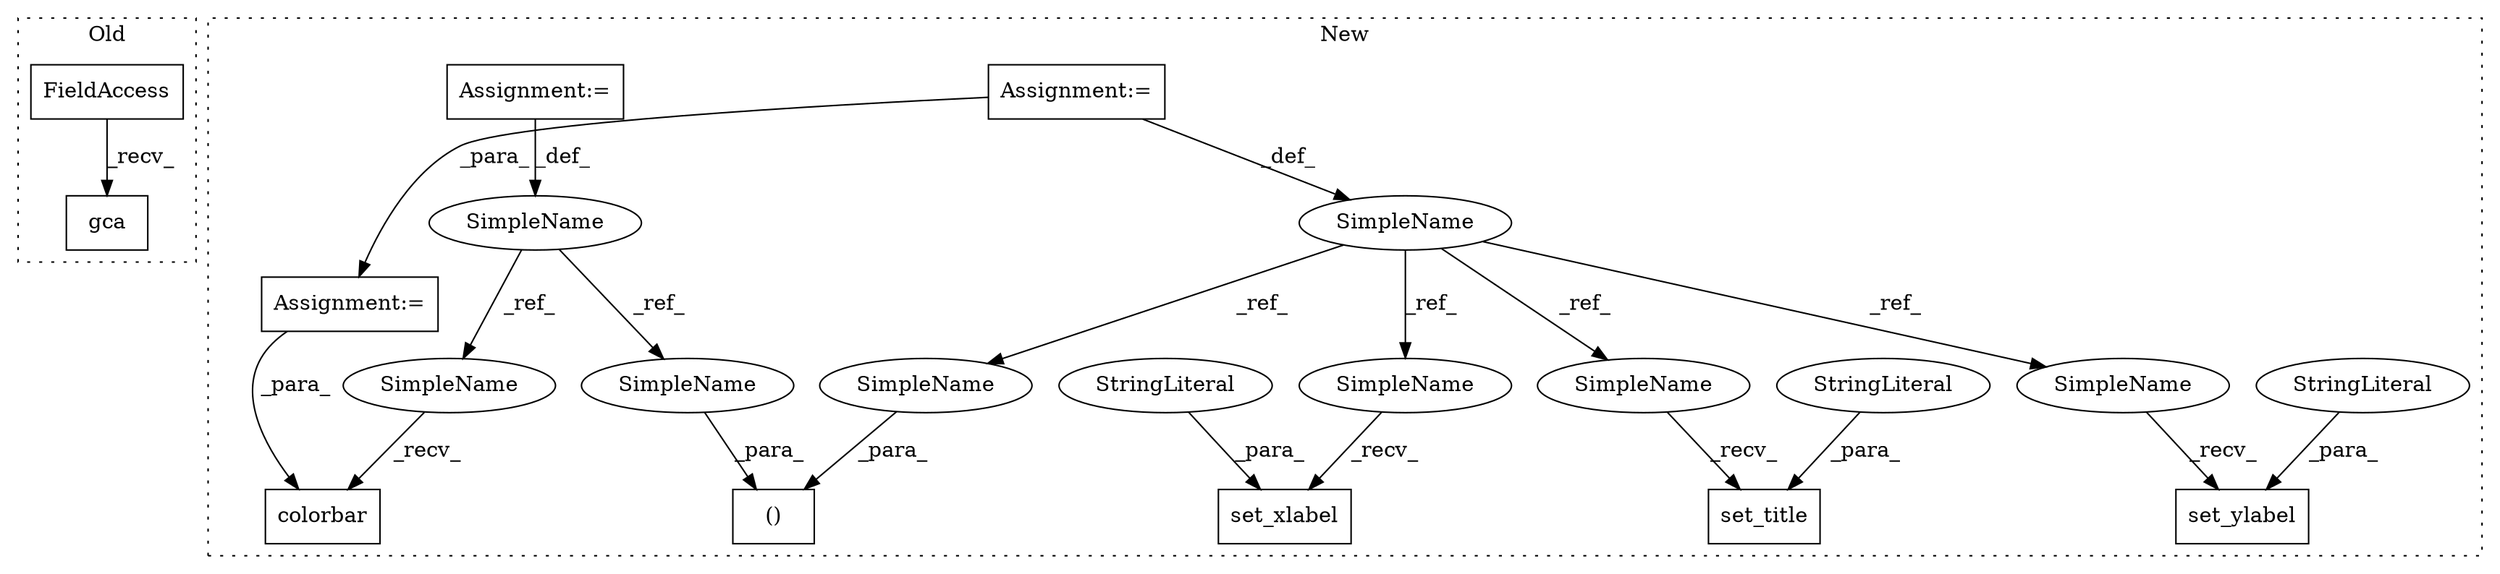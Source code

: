 digraph G {
subgraph cluster0 {
1 [label="gca" a="32" s="3791" l="5" shape="box"];
3 [label="FieldAccess" a="22" s="3773" l="10" shape="box"];
label = "Old";
style="dotted";
}
subgraph cluster1 {
2 [label="colorbar" a="32" s="3937,3949" l="9,1" shape="box"];
4 [label="SimpleName" a="42" s="125" l="4" shape="ellipse"];
5 [label="()" a="106" s="3798" l="20" shape="box"];
6 [label="Assignment:=" a="7" s="3886" l="1" shape="box"];
7 [label="SimpleName" a="42" s="466" l="3" shape="ellipse"];
8 [label="set_xlabel" a="32" s="4024,4056" l="11,1" shape="box"];
9 [label="set_ylabel" a="32" s="4067,4098" l="11,1" shape="box"];
10 [label="set_title" a="32" s="3960,4013" l="10,1" shape="box"];
11 [label="StringLiteral" a="45" s="4078" l="20" shape="ellipse"];
12 [label="Assignment:=" a="7" s="466" l="3" shape="box"];
13 [label="StringLiteral" a="45" s="3970" l="43" shape="ellipse"];
14 [label="StringLiteral" a="45" s="4035" l="21" shape="ellipse"];
15 [label="Assignment:=" a="7" s="125" l="4" shape="box"];
16 [label="SimpleName" a="42" s="3815" l="3" shape="ellipse"];
17 [label="SimpleName" a="42" s="3956" l="3" shape="ellipse"];
18 [label="SimpleName" a="42" s="4063" l="3" shape="ellipse"];
19 [label="SimpleName" a="42" s="4020" l="3" shape="ellipse"];
20 [label="SimpleName" a="42" s="3798" l="4" shape="ellipse"];
21 [label="SimpleName" a="42" s="3932" l="4" shape="ellipse"];
label = "New";
style="dotted";
}
3 -> 1 [label="_recv_"];
4 -> 20 [label="_ref_"];
4 -> 21 [label="_ref_"];
6 -> 2 [label="_para_"];
7 -> 19 [label="_ref_"];
7 -> 17 [label="_ref_"];
7 -> 16 [label="_ref_"];
7 -> 18 [label="_ref_"];
11 -> 9 [label="_para_"];
12 -> 7 [label="_def_"];
12 -> 6 [label="_para_"];
13 -> 10 [label="_para_"];
14 -> 8 [label="_para_"];
15 -> 4 [label="_def_"];
16 -> 5 [label="_para_"];
17 -> 10 [label="_recv_"];
18 -> 9 [label="_recv_"];
19 -> 8 [label="_recv_"];
20 -> 5 [label="_para_"];
21 -> 2 [label="_recv_"];
}